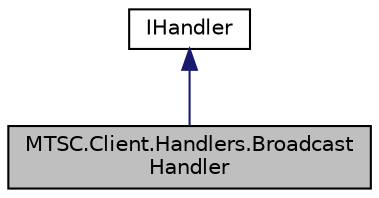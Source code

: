 digraph "MTSC.Client.Handlers.BroadcastHandler"
{
 // LATEX_PDF_SIZE
  edge [fontname="Helvetica",fontsize="10",labelfontname="Helvetica",labelfontsize="10"];
  node [fontname="Helvetica",fontsize="10",shape=record];
  Node0 [label="MTSC.Client.Handlers.Broadcast\lHandler",height=0.2,width=0.4,color="black", fillcolor="grey75", style="filled", fontcolor="black",tooltip=" "];
  Node1 -> Node0 [dir="back",color="midnightblue",fontsize="10",style="solid",fontname="Helvetica"];
  Node1 [label="IHandler",height=0.2,width=0.4,color="black", fillcolor="white", style="filled",URL="$df/d4e/interface_m_t_s_c_1_1_client_1_1_handlers_1_1_i_handler.html",tooltip="Handler interface for client communication."];
}
